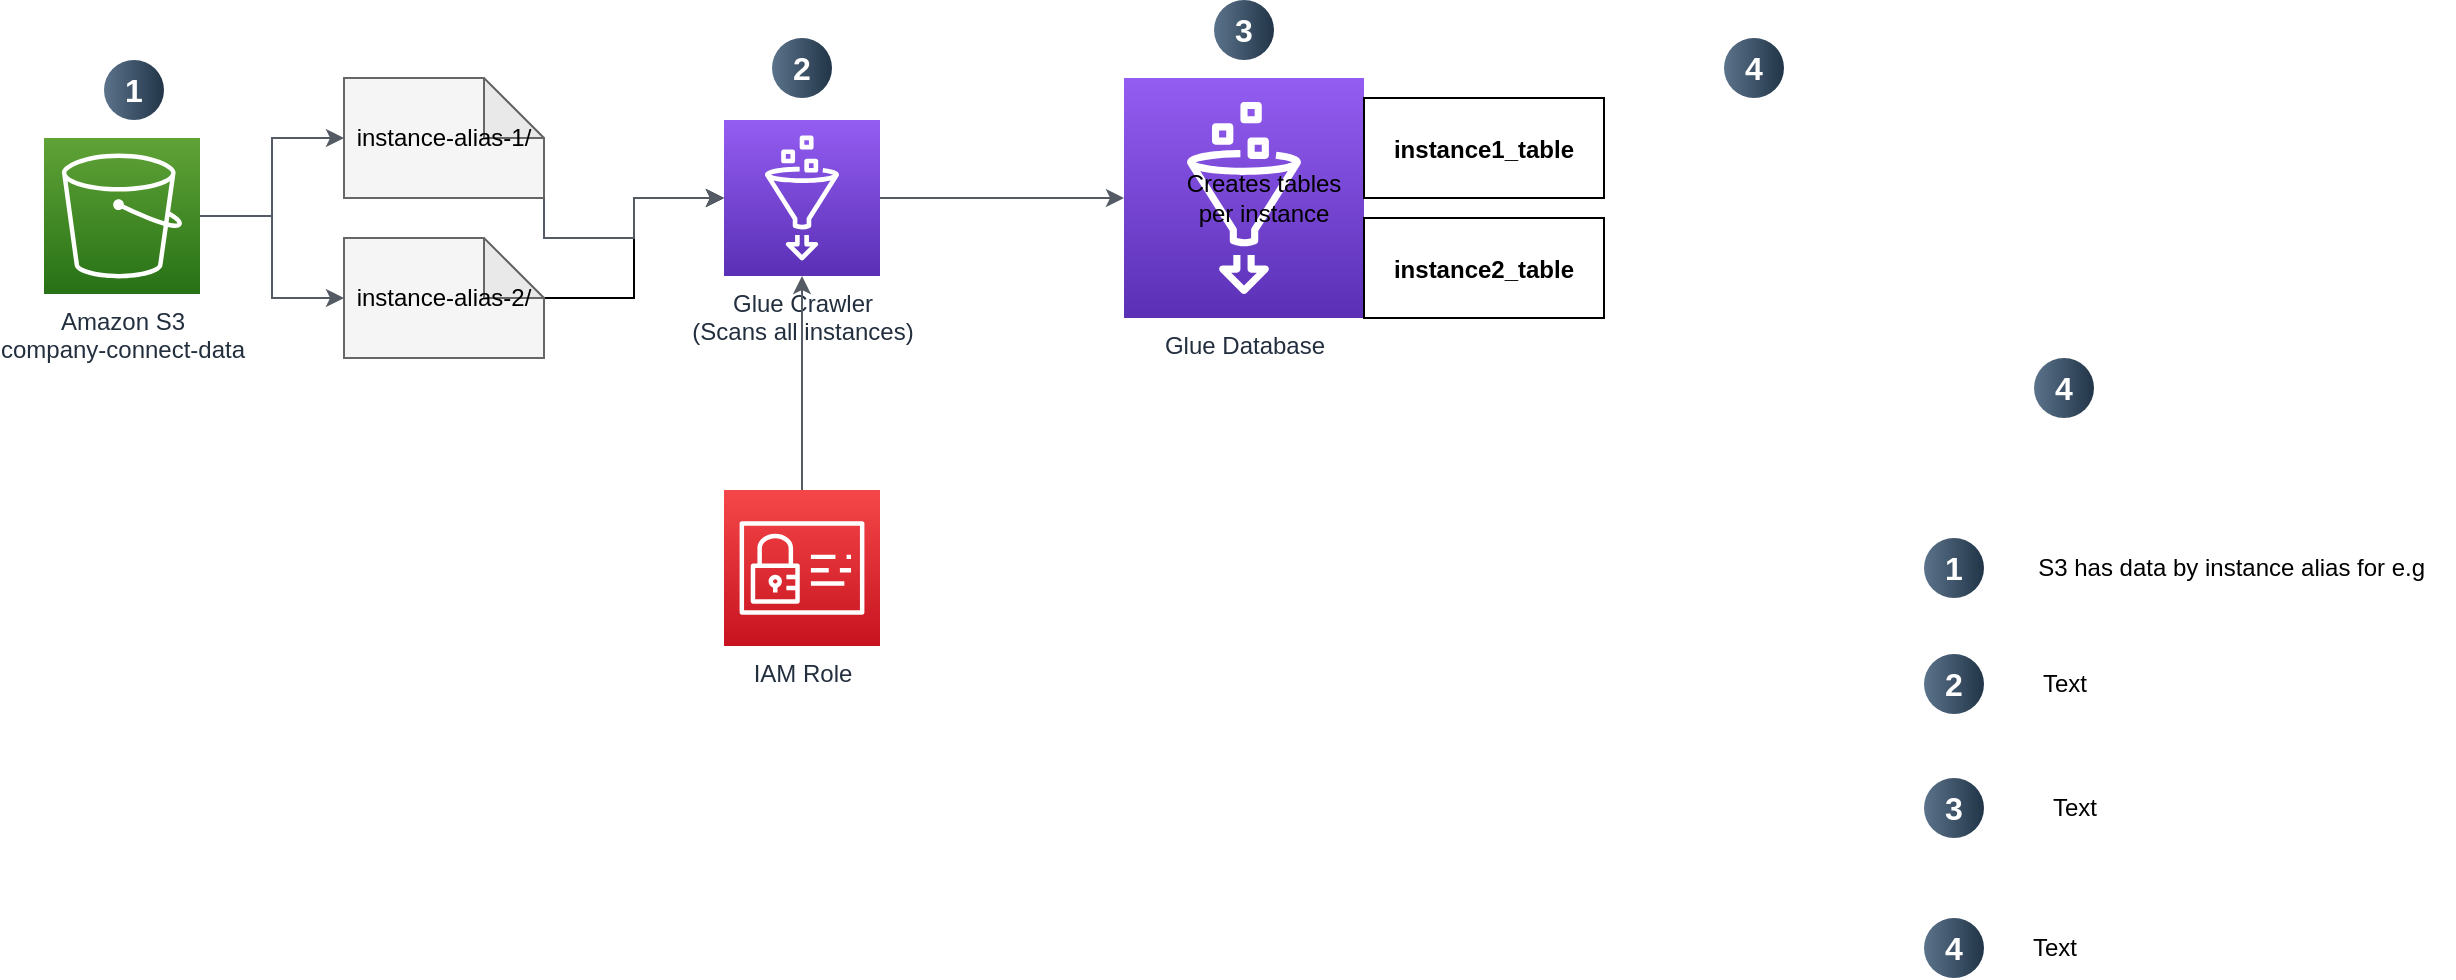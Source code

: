 <mxfile version="24.8.4">
  <diagram name="AWS Glue Crawler Architecture" id="Xi__b_-YAn6Yx0ZEe0jn">
    <mxGraphModel dx="1570" dy="1025" grid="1" gridSize="10" guides="1" tooltips="1" connect="1" arrows="1" fold="1" page="1" pageScale="1" pageWidth="850" pageHeight="1100" math="0" shadow="0">
      <root>
        <mxCell id="0" />
        <mxCell id="1" parent="0" />
        <object label="Amazon S3&#xa;company-connect-data" id="t2zCd8x_onf9Ihnw5szz-24">
          <mxCell style="outlineConnect=0;fontColor=#232F3E;gradientColor=#60A337;gradientDirection=north;fillColor=#277116;strokeColor=#ffffff;dashed=0;verticalLabelPosition=bottom;verticalAlign=top;align=center;html=1;fontSize=12;fontStyle=0;aspect=fixed;shape=mxgraph.aws4.resourceIcon;resIcon=mxgraph.aws4.s3;" vertex="1" parent="1">
            <mxGeometry x="150" y="320" width="78" height="78" as="geometry" />
          </mxCell>
        </object>
        <object label="instance-alias-1/" id="t2zCd8x_onf9Ihnw5szz-25">
          <mxCell style="shape=note;whiteSpace=wrap;html=1;backgroundOutline=1;darkOpacity=0.05;fillColor=#f5f5f5;strokeColor=#666666;" vertex="1" parent="1">
            <mxGeometry x="300" y="290" width="100" height="60" as="geometry" />
          </mxCell>
        </object>
        <mxCell id="t2zCd8x_onf9Ihnw5szz-39" style="edgeStyle=orthogonalEdgeStyle;rounded=0;orthogonalLoop=1;jettySize=auto;html=1;exitX=0;exitY=0;exitDx=100;exitDy=30;exitPerimeter=0;" edge="1" parent="1" source="t2zCd8x_onf9Ihnw5szz-26" target="t2zCd8x_onf9Ihnw5szz-28">
          <mxGeometry relative="1" as="geometry">
            <mxPoint x="550" y="350" as="targetPoint" />
          </mxGeometry>
        </mxCell>
        <object label="instance-alias-2/" id="t2zCd8x_onf9Ihnw5szz-26">
          <mxCell style="shape=note;whiteSpace=wrap;html=1;backgroundOutline=1;darkOpacity=0.05;fillColor=#f5f5f5;strokeColor=#666666;" vertex="1" parent="1">
            <mxGeometry x="300" y="370" width="100" height="60" as="geometry" />
          </mxCell>
        </object>
        <object label="Glue Crawler&#xa;(Scans all instances)" id="t2zCd8x_onf9Ihnw5szz-28">
          <mxCell style="outlineConnect=0;fontColor=#232F3E;gradientColor=#945DF2;gradientDirection=north;fillColor=#5A30B5;strokeColor=#ffffff;dashed=0;verticalLabelPosition=bottom;verticalAlign=top;align=center;html=1;fontSize=12;fontStyle=0;aspect=fixed;shape=mxgraph.aws4.resourceIcon;resIcon=mxgraph.aws4.glue;" vertex="1" parent="1">
            <mxGeometry x="490" y="311" width="78" height="78" as="geometry" />
          </mxCell>
        </object>
        <object label="Glue Database" id="t2zCd8x_onf9Ihnw5szz-29">
          <mxCell style="outlineConnect=0;fontColor=#232F3E;gradientColor=#945DF2;gradientDirection=north;fillColor=#5A30B5;strokeColor=#ffffff;dashed=0;verticalLabelPosition=bottom;verticalAlign=top;align=center;html=1;fontSize=12;fontStyle=0;aspect=fixed;shape=mxgraph.aws4.resourceIcon;resIcon=mxgraph.aws4.glue;" vertex="1" parent="1">
            <mxGeometry x="690" y="290" width="120" height="120" as="geometry" />
          </mxCell>
        </object>
        <object label="instance1_table" id="t2zCd8x_onf9Ihnw5szz-30">
          <mxCell style="shape=table;startSize=0;container=1;collapsible=1;childLayout=tableLayout;fixedRows=1;rowLines=0;fontStyle=1;align=center;resizeLast=1;" vertex="1" parent="1">
            <mxGeometry x="810" y="300" width="120" height="50" as="geometry" />
          </mxCell>
        </object>
        <object label="instance2_table" id="t2zCd8x_onf9Ihnw5szz-31">
          <mxCell style="shape=table;startSize=0;container=1;collapsible=1;childLayout=tableLayout;fixedRows=1;rowLines=0;fontStyle=1;align=center;resizeLast=1;" vertex="1" parent="1">
            <mxGeometry x="810" y="360" width="120" height="50" as="geometry" />
          </mxCell>
        </object>
        <object label="IAM Role" id="t2zCd8x_onf9Ihnw5szz-32">
          <mxCell style="outlineConnect=0;fontColor=#232F3E;gradientColor=#F54749;gradientDirection=north;fillColor=#C7131F;strokeColor=#ffffff;dashed=0;verticalLabelPosition=bottom;verticalAlign=top;align=center;html=1;fontSize=12;fontStyle=0;aspect=fixed;shape=mxgraph.aws4.resourceIcon;resIcon=mxgraph.aws4.identity_and_access_management;" vertex="1" parent="1">
            <mxGeometry x="490" y="496" width="78" height="78" as="geometry" />
          </mxCell>
        </object>
        <mxCell id="t2zCd8x_onf9Ihnw5szz-33" style="edgeStyle=orthogonalEdgeStyle;rounded=0;orthogonalLoop=1;jettySize=auto;html=1;startArrow=none;startFill=0;endArrow=classic;endFill=1;strokeColor=#545B64;" edge="1" parent="1" source="t2zCd8x_onf9Ihnw5szz-24" target="t2zCd8x_onf9Ihnw5szz-25">
          <mxGeometry relative="1" as="geometry" />
        </mxCell>
        <mxCell id="t2zCd8x_onf9Ihnw5szz-34" style="edgeStyle=orthogonalEdgeStyle;rounded=0;orthogonalLoop=1;jettySize=auto;html=1;startArrow=none;startFill=0;endArrow=classic;endFill=1;strokeColor=#545B64;" edge="1" parent="1" source="t2zCd8x_onf9Ihnw5szz-24" target="t2zCd8x_onf9Ihnw5szz-26">
          <mxGeometry relative="1" as="geometry" />
        </mxCell>
        <mxCell id="t2zCd8x_onf9Ihnw5szz-35" style="edgeStyle=orthogonalEdgeStyle;rounded=0;orthogonalLoop=1;jettySize=auto;html=1;startArrow=none;startFill=0;endArrow=classic;endFill=1;strokeColor=#545B64;exitX=1;exitY=1;exitDx=0;exitDy=0;exitPerimeter=0;" edge="1" parent="1" source="t2zCd8x_onf9Ihnw5szz-25" target="t2zCd8x_onf9Ihnw5szz-28">
          <mxGeometry relative="1" as="geometry">
            <mxPoint x="538" y="359" as="sourcePoint" />
          </mxGeometry>
        </mxCell>
        <mxCell id="t2zCd8x_onf9Ihnw5szz-36" style="edgeStyle=orthogonalEdgeStyle;rounded=0;orthogonalLoop=1;jettySize=auto;html=1;startArrow=none;startFill=0;endArrow=classic;endFill=1;strokeColor=#545B64;" edge="1" parent="1" source="t2zCd8x_onf9Ihnw5szz-28" target="t2zCd8x_onf9Ihnw5szz-29">
          <mxGeometry relative="1" as="geometry" />
        </mxCell>
        <mxCell id="t2zCd8x_onf9Ihnw5szz-37" style="edgeStyle=orthogonalEdgeStyle;rounded=0;orthogonalLoop=1;jettySize=auto;html=1;startArrow=none;startFill=0;endArrow=classic;endFill=1;strokeColor=#545B64;" edge="1" parent="1" source="t2zCd8x_onf9Ihnw5szz-32" target="t2zCd8x_onf9Ihnw5szz-28">
          <mxGeometry relative="1" as="geometry" />
        </mxCell>
        <object label="Creates tables per instance" id="t2zCd8x_onf9Ihnw5szz-38">
          <mxCell style="text;html=1;strokeColor=none;fillColor=none;align=center;verticalAlign=middle;whiteSpace=wrap;rounded=0;" vertex="1" parent="1">
            <mxGeometry x="710" y="340" width="100" height="20" as="geometry" />
          </mxCell>
        </object>
        <mxCell id="t2zCd8x_onf9Ihnw5szz-40" value="1" style="ellipse;whiteSpace=wrap;html=1;aspect=fixed;rotation=0;gradientColor=#223548;strokeColor=none;gradientDirection=east;fillColor=#5b738b;rounded=0;pointerEvents=0;fontFamily=Helvetica;fontSize=16;fontColor=#FFFFFF;spacingTop=4;spacingBottom=4;spacingLeft=4;spacingRight=4;points=[];fontStyle=1" vertex="1" parent="1">
          <mxGeometry x="180" y="281" width="30" height="30" as="geometry" />
        </mxCell>
        <mxCell id="t2zCd8x_onf9Ihnw5szz-41" value="2" style="ellipse;whiteSpace=wrap;html=1;aspect=fixed;rotation=0;gradientColor=#223548;strokeColor=none;gradientDirection=east;fillColor=#5b738b;rounded=0;pointerEvents=0;fontFamily=Helvetica;fontSize=16;fontColor=#FFFFFF;spacingTop=4;spacingBottom=4;spacingLeft=4;spacingRight=4;points=[];fontStyle=1" vertex="1" parent="1">
          <mxGeometry x="514" y="270" width="30" height="30" as="geometry" />
        </mxCell>
        <mxCell id="t2zCd8x_onf9Ihnw5szz-42" value="3" style="ellipse;whiteSpace=wrap;html=1;aspect=fixed;rotation=0;gradientColor=#223548;strokeColor=none;gradientDirection=east;fillColor=#5b738b;rounded=0;pointerEvents=0;fontFamily=Helvetica;fontSize=16;fontColor=#FFFFFF;spacingTop=4;spacingBottom=4;spacingLeft=4;spacingRight=4;points=[];fontStyle=1" vertex="1" parent="1">
          <mxGeometry x="735" y="251" width="30" height="30" as="geometry" />
        </mxCell>
        <mxCell id="t2zCd8x_onf9Ihnw5szz-48" value="4" style="ellipse;whiteSpace=wrap;html=1;aspect=fixed;rotation=0;gradientColor=#223548;strokeColor=none;gradientDirection=east;fillColor=#5b738b;rounded=0;pointerEvents=0;fontFamily=Helvetica;fontSize=16;fontColor=#FFFFFF;spacingTop=4;spacingBottom=4;spacingLeft=4;spacingRight=4;points=[];fontStyle=1" vertex="1" parent="1">
          <mxGeometry x="1145" y="430" width="30" height="30" as="geometry" />
        </mxCell>
        <mxCell id="t2zCd8x_onf9Ihnw5szz-50" value="1" style="ellipse;whiteSpace=wrap;html=1;aspect=fixed;rotation=0;gradientColor=#223548;strokeColor=none;gradientDirection=east;fillColor=#5b738b;rounded=0;pointerEvents=0;fontFamily=Helvetica;fontSize=16;fontColor=#FFFFFF;spacingTop=4;spacingBottom=4;spacingLeft=4;spacingRight=4;points=[];fontStyle=1" vertex="1" parent="1">
          <mxGeometry x="1090" y="520" width="30" height="30" as="geometry" />
        </mxCell>
        <mxCell id="t2zCd8x_onf9Ihnw5szz-51" value="S3 has data by instance alias for e.g&amp;nbsp;" style="text;html=1;align=center;verticalAlign=middle;resizable=0;points=[];autosize=1;strokeColor=none;fillColor=none;" vertex="1" parent="1">
          <mxGeometry x="1135" y="520" width="220" height="30" as="geometry" />
        </mxCell>
        <mxCell id="t2zCd8x_onf9Ihnw5szz-52" value="2" style="ellipse;whiteSpace=wrap;html=1;aspect=fixed;rotation=0;gradientColor=#223548;strokeColor=none;gradientDirection=east;fillColor=#5b738b;rounded=0;pointerEvents=0;fontFamily=Helvetica;fontSize=16;fontColor=#FFFFFF;spacingTop=4;spacingBottom=4;spacingLeft=4;spacingRight=4;points=[];fontStyle=1" vertex="1" parent="1">
          <mxGeometry x="1090" y="578" width="30" height="30" as="geometry" />
        </mxCell>
        <mxCell id="t2zCd8x_onf9Ihnw5szz-53" value="Text" style="text;html=1;align=center;verticalAlign=middle;resizable=0;points=[];autosize=1;strokeColor=none;fillColor=none;" vertex="1" parent="1">
          <mxGeometry x="1135" y="578" width="50" height="30" as="geometry" />
        </mxCell>
        <mxCell id="t2zCd8x_onf9Ihnw5szz-54" value="3" style="ellipse;whiteSpace=wrap;html=1;aspect=fixed;rotation=0;gradientColor=#223548;strokeColor=none;gradientDirection=east;fillColor=#5b738b;rounded=0;pointerEvents=0;fontFamily=Helvetica;fontSize=16;fontColor=#FFFFFF;spacingTop=4;spacingBottom=4;spacingLeft=4;spacingRight=4;points=[];fontStyle=1" vertex="1" parent="1">
          <mxGeometry x="1090" y="640" width="30" height="30" as="geometry" />
        </mxCell>
        <mxCell id="t2zCd8x_onf9Ihnw5szz-55" value="Text" style="text;html=1;align=center;verticalAlign=middle;resizable=0;points=[];autosize=1;strokeColor=none;fillColor=none;" vertex="1" parent="1">
          <mxGeometry x="1140" y="640" width="50" height="30" as="geometry" />
        </mxCell>
        <mxCell id="t2zCd8x_onf9Ihnw5szz-56" value="4" style="ellipse;whiteSpace=wrap;html=1;aspect=fixed;rotation=0;gradientColor=#223548;strokeColor=none;gradientDirection=east;fillColor=#5b738b;rounded=0;pointerEvents=0;fontFamily=Helvetica;fontSize=16;fontColor=#FFFFFF;spacingTop=4;spacingBottom=4;spacingLeft=4;spacingRight=4;points=[];fontStyle=1" vertex="1" parent="1">
          <mxGeometry x="1090" y="710" width="30" height="30" as="geometry" />
        </mxCell>
        <mxCell id="t2zCd8x_onf9Ihnw5szz-57" value="Text" style="text;html=1;align=center;verticalAlign=middle;resizable=0;points=[];autosize=1;strokeColor=none;fillColor=none;" vertex="1" parent="1">
          <mxGeometry x="1130" y="710" width="50" height="30" as="geometry" />
        </mxCell>
        <mxCell id="t2zCd8x_onf9Ihnw5szz-62" value="4" style="ellipse;whiteSpace=wrap;html=1;aspect=fixed;rotation=0;gradientColor=#223548;strokeColor=none;gradientDirection=east;fillColor=#5b738b;rounded=0;pointerEvents=0;fontFamily=Helvetica;fontSize=16;fontColor=#FFFFFF;spacingTop=4;spacingBottom=4;spacingLeft=4;spacingRight=4;points=[];fontStyle=1" vertex="1" parent="1">
          <mxGeometry x="990" y="270" width="30" height="30" as="geometry" />
        </mxCell>
      </root>
    </mxGraphModel>
  </diagram>
</mxfile>
